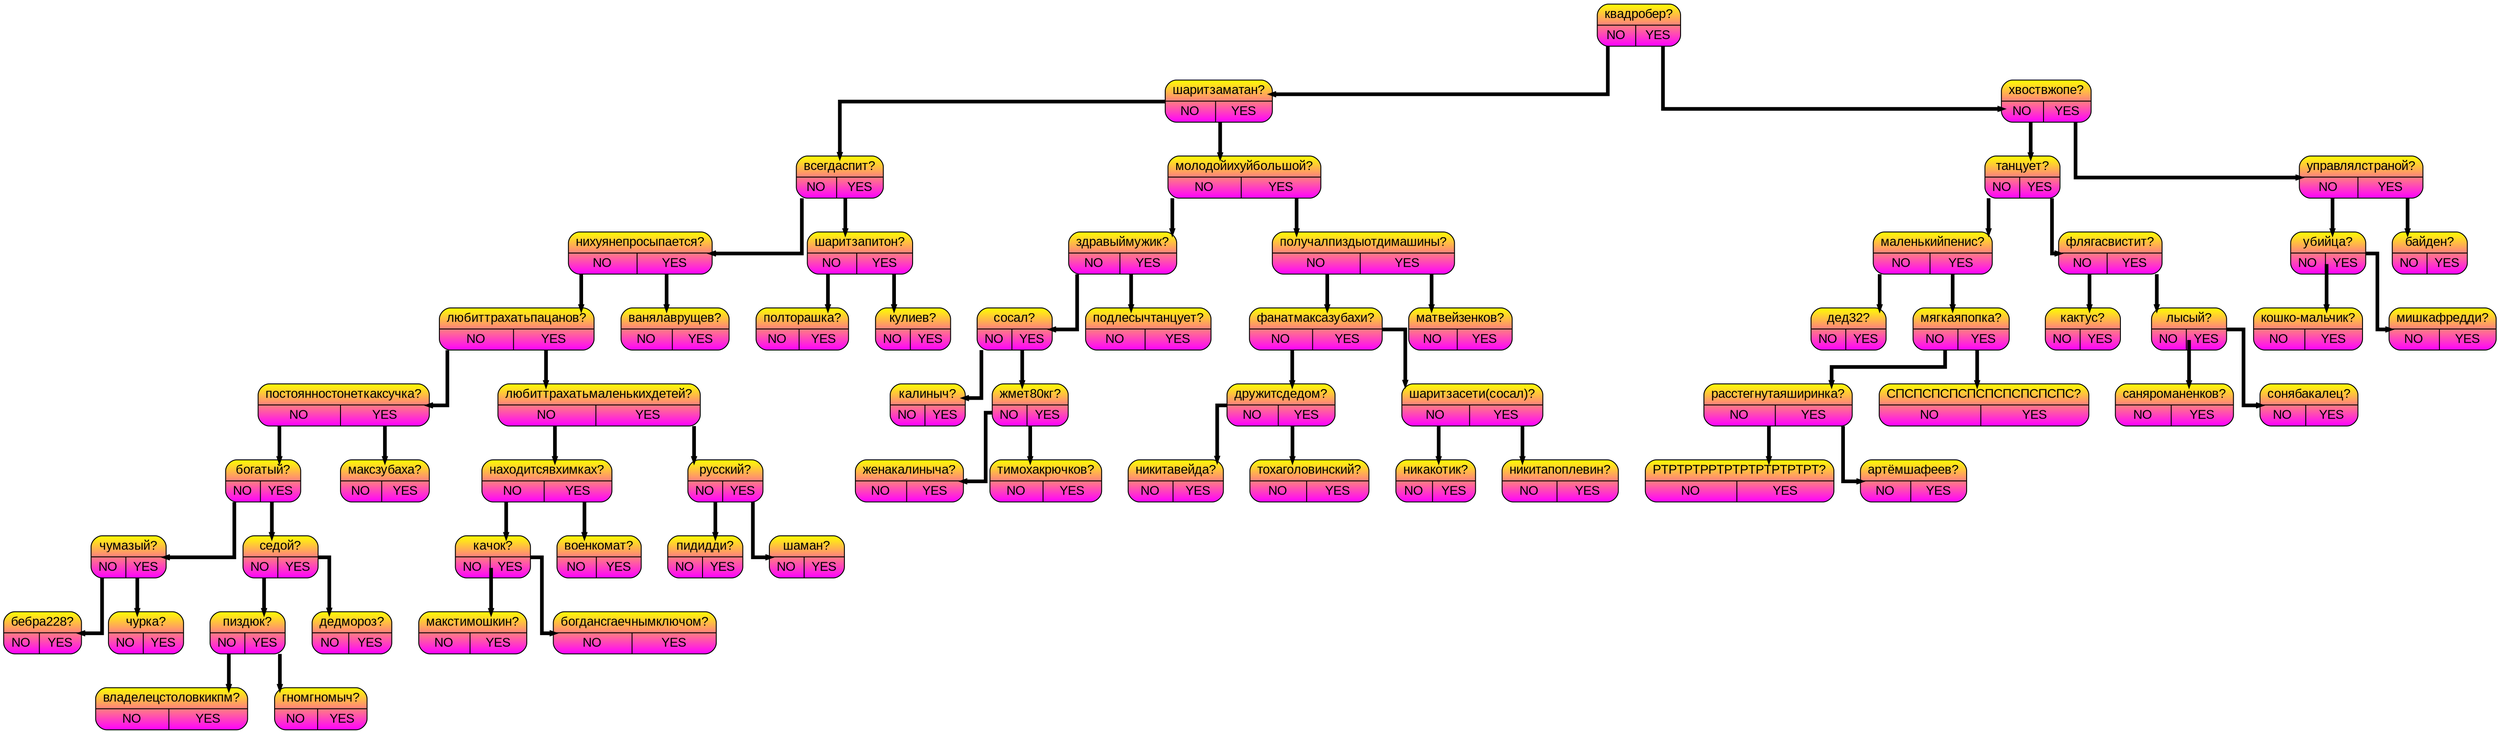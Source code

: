 digraph tree{
splines=ortho;
rankdir=HR;
nodesep=0.4;
node [shape=record, fontname="Arial"];
edge [style=bold, color="black", weight=10, penwidth=4, arrowsize=0.2];
P0x12f7040a0 [style = "filled, rounded", fillcolor="yellow:magenta" gradientangle=270,label=" { квадробер? | { <l> NO | <r> YES}}" ];
P0x12f606340 [style = "filled, rounded", fillcolor="yellow:magenta" gradientangle=270,label=" { шарит за матан? | { <l> NO | <r> YES}}" ];
P0x12f605db0 [style = "filled, rounded", fillcolor="yellow:magenta" gradientangle=270,label=" { всегда спит? | { <l> NO | <r> YES}}" ];
P0x12f6061c0 [style = "filled, rounded", fillcolor="yellow:magenta" gradientangle=270,label=" { нихуя не просыпается? | { <l> NO | <r> YES}}" ];
P0x12f605d00 [style = "filled, rounded", fillcolor="yellow:magenta" gradientangle=270,label=" { любит трахать пацанов? | { <l> NO | <r> YES}}" ];
P0x12f605d30 [style = "filled, rounded", fillcolor="yellow:magenta" gradientangle=270,label=" { постоянно стонет как сучка? | { <l> NO | <r> YES}}" ];
P0x12f606420 [style = "filled, rounded", fillcolor="yellow:magenta" gradientangle=270,label=" { богатый? | { <l> NO | <r> YES}}" ];
P0x12f606450 [style = "filled, rounded", fillcolor="yellow:magenta" gradientangle=270,label=" { чумазый? | { <l> NO | <r> YES}}" ];
P0x12f606480 [style = "filled, rounded", fillcolor="yellow:magenta" gradientangle=270,label=" { бебра 228? | { <l> NO | <r> YES}}" ];
P0x12f6064b0 [style = "filled, rounded", fillcolor="yellow:magenta" gradientangle=270,label=" { чурка? | { <l> NO | <r> YES}}" ];
P0x12f606450:<l> -> P0x12f606480
P0x12f606450:<r> -> P0x12f6064b0
P0x12f6064e0 [style = "filled, rounded", fillcolor="yellow:magenta" gradientangle=270,label=" { седой? | { <l> NO | <r> YES}}" ];
P0x12f606510 [style = "filled, rounded", fillcolor="yellow:magenta" gradientangle=270,label=" { пиздюк? | { <l> NO | <r> YES}}" ];
P0x12f606570 [style = "filled, rounded", fillcolor="yellow:magenta" gradientangle=270,label=" { владелец столовки кпм? | { <l> NO | <r> YES}}" ];
P0x12f6065a0 [style = "filled, rounded", fillcolor="yellow:magenta" gradientangle=270,label=" { гном гномыч? | { <l> NO | <r> YES}}" ];
P0x12f606510:<l> -> P0x12f606570
P0x12f606510:<r> -> P0x12f6065a0
P0x12f6065f0 [style = "filled, rounded", fillcolor="yellow:magenta" gradientangle=270,label=" { дед мороз? | { <l> NO | <r> YES}}" ];
P0x12f6064e0:<l> -> P0x12f606510
P0x12f6064e0:<r> -> P0x12f6065f0
P0x12f606420:<l> -> P0x12f606450
P0x12f606420:<r> -> P0x12f6064e0
P0x12f606640 [style = "filled, rounded", fillcolor="yellow:magenta" gradientangle=270,label=" { макс зубаха? | { <l> NO | <r> YES}}" ];
P0x12f605d30:<l> -> P0x12f606420
P0x12f605d30:<r> -> P0x12f606640
P0x12f6066b0 [style = "filled, rounded", fillcolor="yellow:magenta" gradientangle=270,label=" { любит трахать маленьких детей? | { <l> NO | <r> YES}}" ];
P0x12f606710 [style = "filled, rounded", fillcolor="yellow:magenta" gradientangle=270,label=" { находится в химках? | { <l> NO | <r> YES}}" ];
P0x12f606740 [style = "filled, rounded", fillcolor="yellow:magenta" gradientangle=270,label=" { качок? | { <l> NO | <r> YES}}" ];
P0x12f606790 [style = "filled, rounded", fillcolor="yellow:magenta" gradientangle=270,label=" { макс тимошкин? | { <l> NO | <r> YES}}" ];
P0x12f6067f0 [style = "filled, rounded", fillcolor="yellow:magenta" gradientangle=270,label=" { богдан с гаечным ключом? | { <l> NO | <r> YES}}" ];
P0x12f606740:<l> -> P0x12f606790
P0x12f606740:<r> -> P0x12f6067f0
P0x12f606840 [style = "filled, rounded", fillcolor="yellow:magenta" gradientangle=270,label=" { военкомат? | { <l> NO | <r> YES}}" ];
P0x12f606710:<l> -> P0x12f606740
P0x12f606710:<r> -> P0x12f606840
P0x12f606880 [style = "filled, rounded", fillcolor="yellow:magenta" gradientangle=270,label=" { русский? | { <l> NO | <r> YES}}" ];
P0x12f6068c0 [style = "filled, rounded", fillcolor="yellow:magenta" gradientangle=270,label=" { пи дидди? | { <l> NO | <r> YES}}" ];
P0x12f606900 [style = "filled, rounded", fillcolor="yellow:magenta" gradientangle=270,label=" { шаман? | { <l> NO | <r> YES}}" ];
P0x12f606880:<l> -> P0x12f6068c0
P0x12f606880:<r> -> P0x12f606900
P0x12f6066b0:<l> -> P0x12f606710
P0x12f6066b0:<r> -> P0x12f606880
P0x12f605d00:<l> -> P0x12f605d30
P0x12f605d00:<r> -> P0x12f6066b0
P0x12f606950 [style = "filled, rounded", fillcolor="yellow:magenta" gradientangle=270,label=" { ваня лаврущев? | { <l> NO | <r> YES}}" ];
P0x12f6061c0:<l> -> P0x12f605d00
P0x12f6061c0:<r> -> P0x12f606950
P0x12f6069a0 [style = "filled, rounded", fillcolor="yellow:magenta" gradientangle=270,label=" { шарит за питон? | { <l> NO | <r> YES}}" ];
P0x12f6069f0 [style = "filled, rounded", fillcolor="yellow:magenta" gradientangle=270,label=" { полторашка? | { <l> NO | <r> YES}}" ];
P0x12f606a30 [style = "filled, rounded", fillcolor="yellow:magenta" gradientangle=270,label=" { кулиев? | { <l> NO | <r> YES}}" ];
P0x12f6069a0:<l> -> P0x12f6069f0
P0x12f6069a0:<r> -> P0x12f606a30
P0x12f605db0:<l> -> P0x12f6061c0
P0x12f605db0:<r> -> P0x12f6069a0
P0x12f606a90 [style = "filled, rounded", fillcolor="yellow:magenta" gradientangle=270,label=" { молодой и хуй большой? | { <l> NO | <r> YES}}" ];
P0x12f606ae0 [style = "filled, rounded", fillcolor="yellow:magenta" gradientangle=270,label=" { здравый мужик? | { <l> NO | <r> YES}}" ];
P0x12f606b20 [style = "filled, rounded", fillcolor="yellow:magenta" gradientangle=270,label=" { сосал? | { <l> NO | <r> YES}}" ];
P0x12f606b60 [style = "filled, rounded", fillcolor="yellow:magenta" gradientangle=270,label=" { калиныч? | { <l> NO | <r> YES}}" ];
P0x12f606ba0 [style = "filled, rounded", fillcolor="yellow:magenta" gradientangle=270,label=" { жмет 80кг? | { <l> NO | <r> YES}}" ];
P0x12f606bf0 [style = "filled, rounded", fillcolor="yellow:magenta" gradientangle=270,label=" { жена калиныча? | { <l> NO | <r> YES}}" ];
P0x12f606c40 [style = "filled, rounded", fillcolor="yellow:magenta" gradientangle=270,label=" { тимоха крючков? | { <l> NO | <r> YES}}" ];
P0x12f606ba0:<l> -> P0x12f606bf0
P0x12f606ba0:<r> -> P0x12f606c40
P0x12f606b20:<l> -> P0x12f606b60
P0x12f606b20:<r> -> P0x12f606ba0
P0x12f606c90 [style = "filled, rounded", fillcolor="yellow:magenta" gradientangle=270,label=" { подлесычтанцует? | { <l> NO | <r> YES}}" ];
P0x12f606ae0:<l> -> P0x12f606b20
P0x12f606ae0:<r> -> P0x12f606c90
P0x12f606cf0 [style = "filled, rounded", fillcolor="yellow:magenta" gradientangle=270,label=" { получал пизды от димашины? | { <l> NO | <r> YES}}" ];
P0x12f606d50 [style = "filled, rounded", fillcolor="yellow:magenta" gradientangle=270,label=" { фанат макса зубахи? | { <l> NO | <r> YES}}" ];
P0x12f606da0 [style = "filled, rounded", fillcolor="yellow:magenta" gradientangle=270,label=" { дружит с дедом? | { <l> NO | <r> YES}}" ];
P0x12f606df0 [style = "filled, rounded", fillcolor="yellow:magenta" gradientangle=270,label=" { никита вейда? | { <l> NO | <r> YES}}" ];
P0x12f606e40 [style = "filled, rounded", fillcolor="yellow:magenta" gradientangle=270,label=" { тоха головинский? | { <l> NO | <r> YES}}" ];
P0x12f606da0:<l> -> P0x12f606df0
P0x12f606da0:<r> -> P0x12f606e40
P0x12f606ea0 [style = "filled, rounded", fillcolor="yellow:magenta" gradientangle=270,label=" { шарит за сети (сосал)? | { <l> NO | <r> YES}}" ];
P0x12f606ef0 [style = "filled, rounded", fillcolor="yellow:magenta" gradientangle=270,label=" { ника котик? | { <l> NO | <r> YES}}" ];
P0x12f606f40 [style = "filled, rounded", fillcolor="yellow:magenta" gradientangle=270,label=" { никита поплевин? | { <l> NO | <r> YES}}" ];
P0x12f606ea0:<l> -> P0x12f606ef0
P0x12f606ea0:<r> -> P0x12f606f40
P0x12f606d50:<l> -> P0x12f606da0
P0x12f606d50:<r> -> P0x12f606ea0
P0x12f606f90 [style = "filled, rounded", fillcolor="yellow:magenta" gradientangle=270,label=" { матвей зенков? | { <l> NO | <r> YES}}" ];
P0x12f606cf0:<l> -> P0x12f606d50
P0x12f606cf0:<r> -> P0x12f606f90
P0x12f606a90:<l> -> P0x12f606ae0
P0x12f606a90:<r> -> P0x12f606cf0
P0x12f606340:<l> -> P0x12f605db0
P0x12f606340:<r> -> P0x12f606a90
P0x12f606fe0 [style = "filled, rounded", fillcolor="yellow:magenta" gradientangle=270,label=" { хвост в жопе? | { <l> NO | <r> YES}}" ];
P0x12f607020 [style = "filled, rounded", fillcolor="yellow:magenta" gradientangle=270,label=" { танцует? | { <l> NO | <r> YES}}" ];
P0x12f607070 [style = "filled, rounded", fillcolor="yellow:magenta" gradientangle=270,label=" { маленький пенис? | { <l> NO | <r> YES}}" ];
P0x12f6070b0 [style = "filled, rounded", fillcolor="yellow:magenta" gradientangle=270,label=" { дед32? | { <l> NO | <r> YES}}" ];
P0x12f607100 [style = "filled, rounded", fillcolor="yellow:magenta" gradientangle=270,label=" { мягкая попка? | { <l> NO | <r> YES}}" ];
P0x12f607160 [style = "filled, rounded", fillcolor="yellow:magenta" gradientangle=270,label=" { расстегнутая ширинка? | { <l> NO | <r> YES}}" ];
P0x12f6071c0 [style = "filled, rounded", fillcolor="yellow:magenta" gradientangle=270,label=" { РТРТРТРРТРТРТРТРТРТРТ? | { <l> NO | <r> YES}}" ];
P0x12f607210 [style = "filled, rounded", fillcolor="yellow:magenta" gradientangle=270,label=" { артём шафеев? | { <l> NO | <r> YES}}" ];
P0x12f607160:<l> -> P0x12f6071c0
P0x12f607160:<r> -> P0x12f607210
P0x12f607270 [style = "filled, rounded", fillcolor="yellow:magenta" gradientangle=270,label=" { СПСПСПСПСПСПСПСПСПСПС? | { <l> NO | <r> YES}}" ];
P0x12f607100:<l> -> P0x12f607160
P0x12f607100:<r> -> P0x12f607270
P0x12f607070:<l> -> P0x12f6070b0
P0x12f607070:<r> -> P0x12f607100
P0x12f6072c0 [style = "filled, rounded", fillcolor="yellow:magenta" gradientangle=270,label=" { фляга свистит? | { <l> NO | <r> YES}}" ];
P0x12f607300 [style = "filled, rounded", fillcolor="yellow:magenta" gradientangle=270,label=" { кактус? | { <l> NO | <r> YES}}" ];
P0x12f607340 [style = "filled, rounded", fillcolor="yellow:magenta" gradientangle=270,label=" { лысый? | { <l> NO | <r> YES}}" ];
P0x12f607390 [style = "filled, rounded", fillcolor="yellow:magenta" gradientangle=270,label=" { саня романенков? | { <l> NO | <r> YES}}" ];
P0x12f6073e0 [style = "filled, rounded", fillcolor="yellow:magenta" gradientangle=270,label=" { соня бакалец? | { <l> NO | <r> YES}}" ];
P0x12f607340:<l> -> P0x12f607390
P0x12f607340:<r> -> P0x12f6073e0
P0x12f6072c0:<l> -> P0x12f607300
P0x12f6072c0:<r> -> P0x12f607340
P0x12f607020:<l> -> P0x12f607070
P0x12f607020:<r> -> P0x12f6072c0
P0x12f607430 [style = "filled, rounded", fillcolor="yellow:magenta" gradientangle=270,label=" { управлял страной? | { <l> NO | <r> YES}}" ];
P0x12f607470 [style = "filled, rounded", fillcolor="yellow:magenta" gradientangle=270,label=" { убийца? | { <l> NO | <r> YES}}" ];
P0x12f6074c0 [style = "filled, rounded", fillcolor="yellow:magenta" gradientangle=270,label=" { кошко-мальчик? | { <l> NO | <r> YES}}" ];
P0x12f607510 [style = "filled, rounded", fillcolor="yellow:magenta" gradientangle=270,label=" { мишка фредди? | { <l> NO | <r> YES}}" ];
P0x12f607470:<l> -> P0x12f6074c0
P0x12f607470:<r> -> P0x12f607510
P0x12f607550 [style = "filled, rounded", fillcolor="yellow:magenta" gradientangle=270,label=" { байден? | { <l> NO | <r> YES}}" ];
P0x12f607430:<l> -> P0x12f607470
P0x12f607430:<r> -> P0x12f607550
P0x12f606fe0:<l> -> P0x12f607020
P0x12f606fe0:<r> -> P0x12f607430
P0x12f7040a0:<l> -> P0x12f606340
P0x12f7040a0:<r> -> P0x12f606fe0
}
